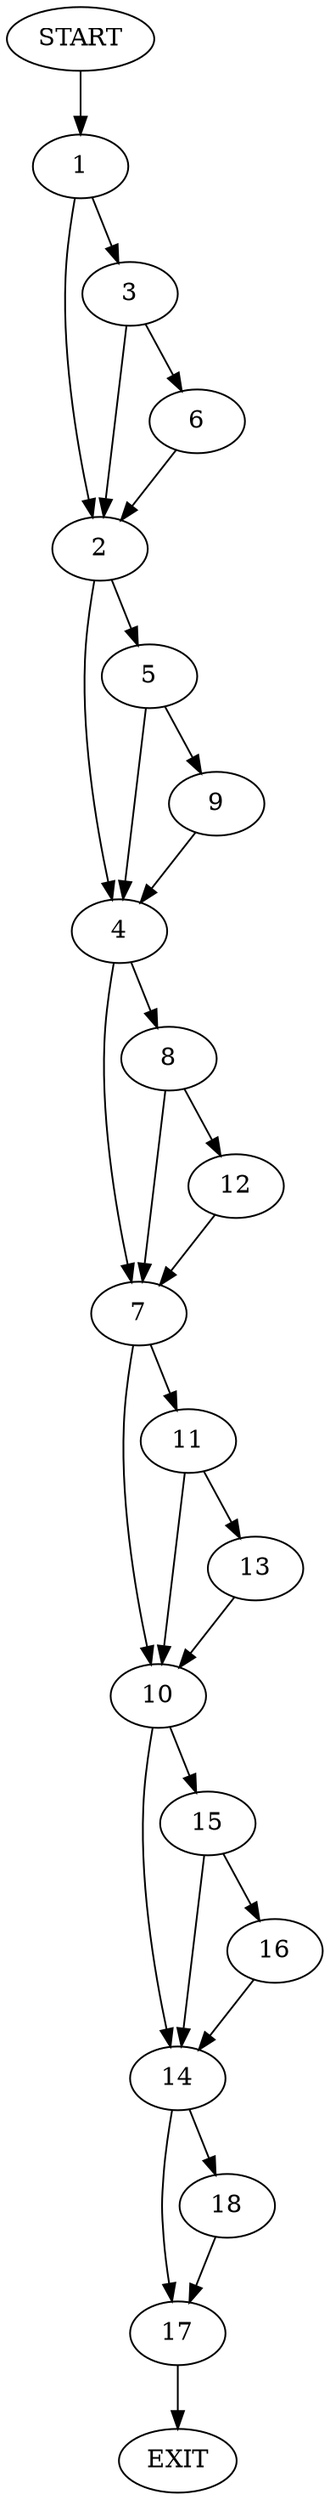 digraph {
0 [label="START"]
19 [label="EXIT"]
0 -> 1
1 -> 2
1 -> 3
2 -> 4
2 -> 5
3 -> 2
3 -> 6
6 -> 2
4 -> 7
4 -> 8
5 -> 4
5 -> 9
9 -> 4
7 -> 10
7 -> 11
8 -> 12
8 -> 7
12 -> 7
11 -> 13
11 -> 10
10 -> 14
10 -> 15
13 -> 10
15 -> 14
15 -> 16
14 -> 17
14 -> 18
16 -> 14
17 -> 19
18 -> 17
}
